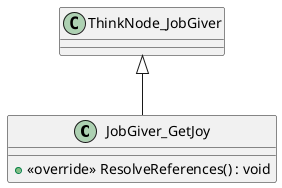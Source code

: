 @startuml
class JobGiver_GetJoy {
    + <<override>> ResolveReferences() : void
}
ThinkNode_JobGiver <|-- JobGiver_GetJoy
@enduml
